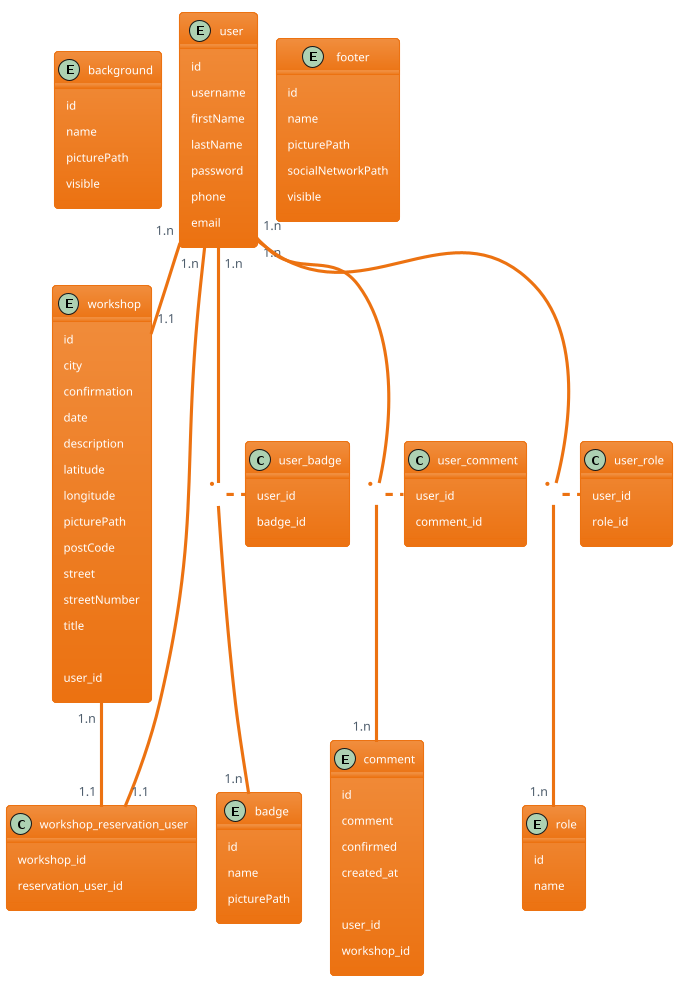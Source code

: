 @startuml
!pragma layout smetana
!theme aws-orange

entity background {
   id
   name
   picturePath
   visible
}

entity badge {
   id
   name
   picturePath
}

entity comment {
   id
   comment
   confirmed
   created_at

   user_id
   workshop_id
}

entity footer {
   id
   name
   picturePath
   socialNetworkPath
   visible
}

entity role {
   id
   name
}

entity user {
   id
   username
   firstName
   lastName
   password
   phone
   email
}

entity workshop {
   id
   city
   confirmation
   date
   description
   latitude
   longitude
   picturePath
   postCode
   street
   streetNumber
   title

   user_id
}

user "1.n" -- "1.n" badge
user "1.n" -- "1.n" comment
user "1.n" -- "1.n" role
user "1.n" -- "1.1" workshop
user "1.n" -- "1.1" workshop_reservation_user
workshop "1.n" -- "1.1" workshop_reservation_user

(user, badge) .. user_badge
(user, comment) .. user_comment
(user, role) .. user_role

class user_role {
   user_id
   role_id
}

class user_comment {
   user_id
   comment_id
}

class user_badge {
   user_id
   badge_id
}

class workshop_reservation_user {
   workshop_id
   reservation_user_id
}
@enduml
